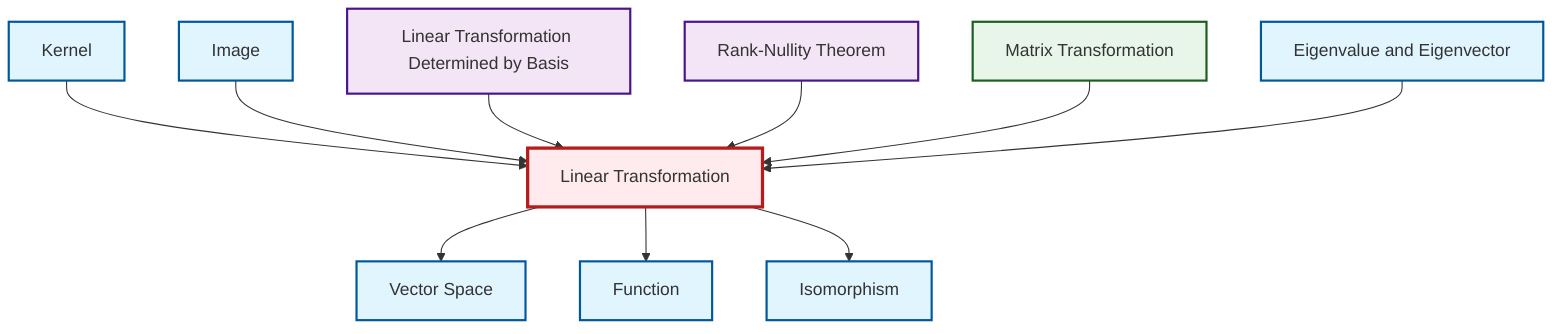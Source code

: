 graph TD
    classDef definition fill:#e1f5fe,stroke:#01579b,stroke-width:2px
    classDef theorem fill:#f3e5f5,stroke:#4a148c,stroke-width:2px
    classDef axiom fill:#fff3e0,stroke:#e65100,stroke-width:2px
    classDef example fill:#e8f5e9,stroke:#1b5e20,stroke-width:2px
    classDef current fill:#ffebee,stroke:#b71c1c,stroke-width:3px
    def-vector-space["Vector Space"]:::definition
    def-kernel["Kernel"]:::definition
    def-isomorphism["Isomorphism"]:::definition
    def-image["Image"]:::definition
    ex-matrix-transformation["Matrix Transformation"]:::example
    def-function["Function"]:::definition
    thm-rank-nullity["Rank-Nullity Theorem"]:::theorem
    def-eigenvalue-eigenvector["Eigenvalue and Eigenvector"]:::definition
    thm-linear-transformation-basis["Linear Transformation Determined by Basis"]:::theorem
    def-linear-transformation["Linear Transformation"]:::definition
    def-kernel --> def-linear-transformation
    def-linear-transformation --> def-vector-space
    def-image --> def-linear-transformation
    thm-linear-transformation-basis --> def-linear-transformation
    thm-rank-nullity --> def-linear-transformation
    ex-matrix-transformation --> def-linear-transformation
    def-linear-transformation --> def-function
    def-eigenvalue-eigenvector --> def-linear-transformation
    def-linear-transformation --> def-isomorphism
    class def-linear-transformation current